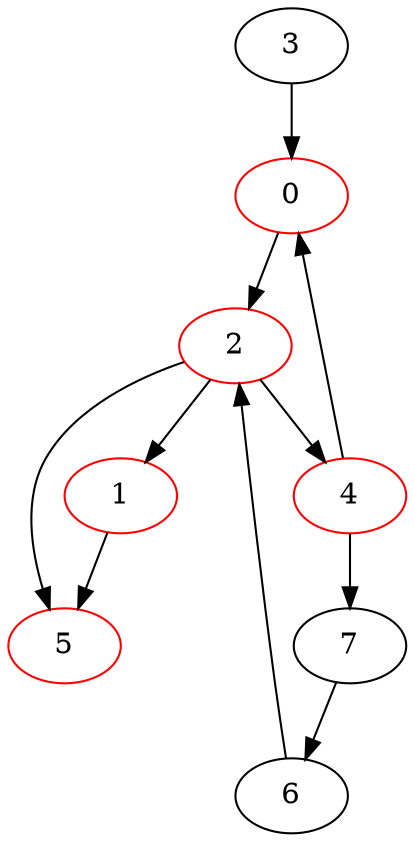 digraph DfsDirected {
"0" -> {"2"}
"1" -> {"5"}
"2" -> {"1"}
"2" -> {"4"}
"2" -> {"5"}
"3" -> {"0"}
"4" -> {"0"}
"4" -> {"7"}
"6" -> {"2"}
"7" -> {"6"}
"0" [color=red]
"1" [color=red]
"2" [color=red]
"3"
"4" [color=red]
"5" [color=red]
"6"
"7"
}
